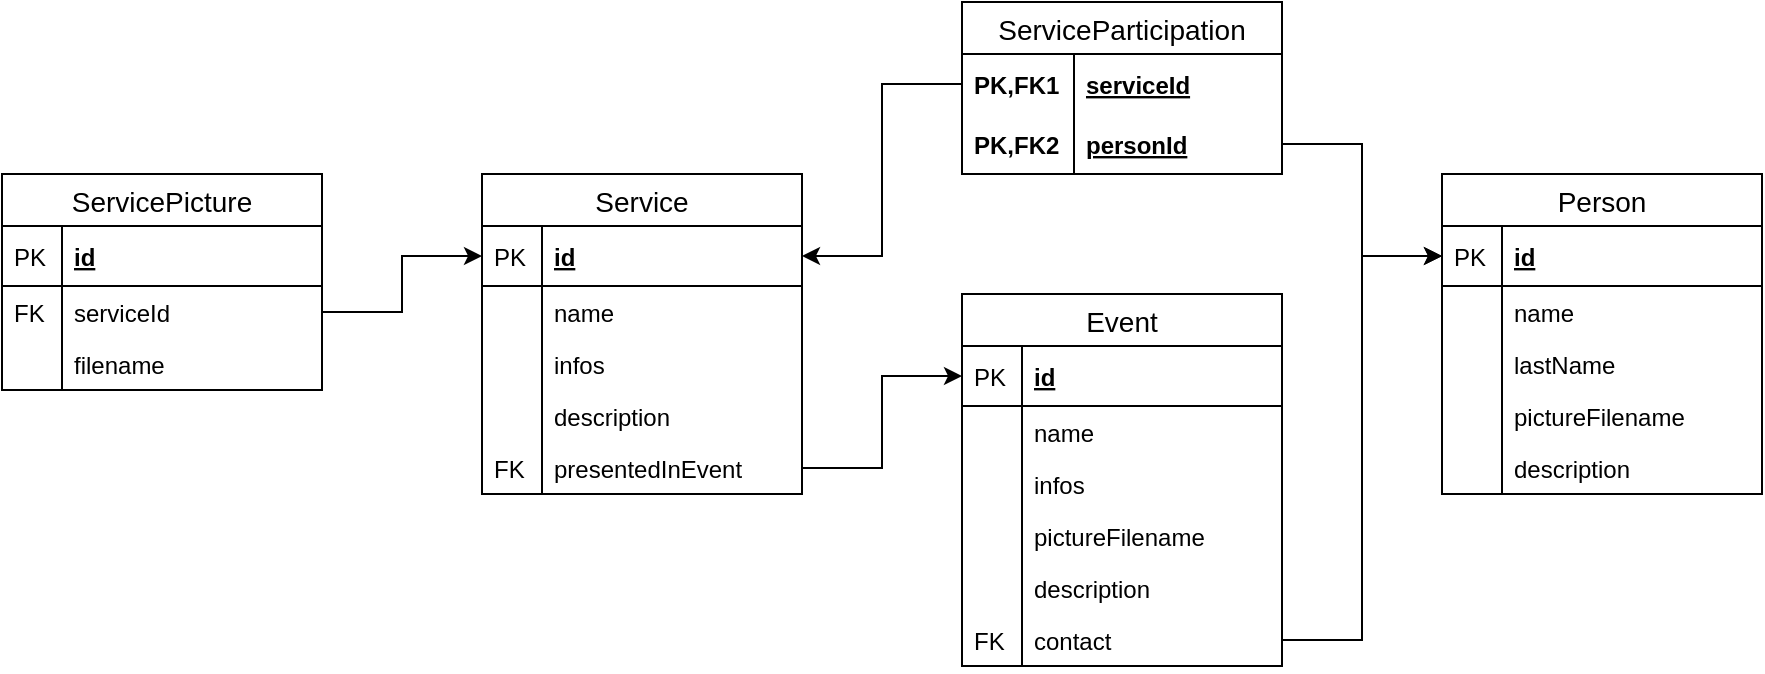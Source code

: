 <mxfile version="12.9.6" type="github">
  <diagram id="hEyKxy33xBOfwc49a35S" name="Page-1">
    <mxGraphModel dx="2506" dy="983" grid="1" gridSize="10" guides="1" tooltips="1" connect="1" arrows="1" fold="1" page="1" pageScale="1" pageWidth="827" pageHeight="1169" math="0" shadow="0">
      <root>
        <mxCell id="0" />
        <mxCell id="1" parent="0" />
        <mxCell id="F8qXASCYyBjZUGjVHtPD-25" style="edgeStyle=orthogonalEdgeStyle;rounded=0;orthogonalLoop=1;jettySize=auto;html=1;exitX=1;exitY=0.5;exitDx=0;exitDy=0;entryX=0;entryY=0.5;entryDx=0;entryDy=0;" parent="1" source="F8qXASCYyBjZUGjVHtPD-17" target="F8qXASCYyBjZUGjVHtPD-2" edge="1">
          <mxGeometry relative="1" as="geometry" />
        </mxCell>
        <mxCell id="F8qXASCYyBjZUGjVHtPD-48" style="edgeStyle=orthogonalEdgeStyle;rounded=0;orthogonalLoop=1;jettySize=auto;html=1;exitX=0;exitY=0.5;exitDx=0;exitDy=0;entryX=1;entryY=0.5;entryDx=0;entryDy=0;" parent="1" source="F8qXASCYyBjZUGjVHtPD-42" target="F8qXASCYyBjZUGjVHtPD-2" edge="1">
          <mxGeometry relative="1" as="geometry" />
        </mxCell>
        <mxCell id="F8qXASCYyBjZUGjVHtPD-1" value="Service" style="swimlane;fontStyle=0;childLayout=stackLayout;horizontal=1;startSize=26;horizontalStack=0;resizeParent=1;resizeParentMax=0;resizeLast=0;collapsible=1;marginBottom=0;align=center;fontSize=14;" parent="1" vertex="1">
          <mxGeometry x="-240" y="400" width="160" height="160" as="geometry" />
        </mxCell>
        <mxCell id="F8qXASCYyBjZUGjVHtPD-2" value="id" style="shape=partialRectangle;top=0;left=0;right=0;bottom=1;align=left;verticalAlign=middle;fillColor=none;spacingLeft=34;spacingRight=4;overflow=hidden;rotatable=0;points=[[0,0.5],[1,0.5]];portConstraint=eastwest;dropTarget=0;fontStyle=5;fontSize=12;" parent="F8qXASCYyBjZUGjVHtPD-1" vertex="1">
          <mxGeometry y="26" width="160" height="30" as="geometry" />
        </mxCell>
        <mxCell id="F8qXASCYyBjZUGjVHtPD-3" value="PK" style="shape=partialRectangle;top=0;left=0;bottom=0;fillColor=none;align=left;verticalAlign=middle;spacingLeft=4;spacingRight=4;overflow=hidden;rotatable=0;points=[];portConstraint=eastwest;part=1;fontSize=12;" parent="F8qXASCYyBjZUGjVHtPD-2" vertex="1" connectable="0">
          <mxGeometry width="30" height="30" as="geometry" />
        </mxCell>
        <mxCell id="F8qXASCYyBjZUGjVHtPD-4" value="name" style="shape=partialRectangle;top=0;left=0;right=0;bottom=0;align=left;verticalAlign=top;fillColor=none;spacingLeft=34;spacingRight=4;overflow=hidden;rotatable=0;points=[[0,0.5],[1,0.5]];portConstraint=eastwest;dropTarget=0;fontSize=12;" parent="F8qXASCYyBjZUGjVHtPD-1" vertex="1">
          <mxGeometry y="56" width="160" height="26" as="geometry" />
        </mxCell>
        <mxCell id="F8qXASCYyBjZUGjVHtPD-5" value="" style="shape=partialRectangle;top=0;left=0;bottom=0;fillColor=none;align=left;verticalAlign=top;spacingLeft=4;spacingRight=4;overflow=hidden;rotatable=0;points=[];portConstraint=eastwest;part=1;fontSize=12;" parent="F8qXASCYyBjZUGjVHtPD-4" vertex="1" connectable="0">
          <mxGeometry width="30" height="26" as="geometry" />
        </mxCell>
        <mxCell id="F8qXASCYyBjZUGjVHtPD-6" value="infos" style="shape=partialRectangle;top=0;left=0;right=0;bottom=0;align=left;verticalAlign=top;fillColor=none;spacingLeft=34;spacingRight=4;overflow=hidden;rotatable=0;points=[[0,0.5],[1,0.5]];portConstraint=eastwest;dropTarget=0;fontSize=12;" parent="F8qXASCYyBjZUGjVHtPD-1" vertex="1">
          <mxGeometry y="82" width="160" height="26" as="geometry" />
        </mxCell>
        <mxCell id="F8qXASCYyBjZUGjVHtPD-7" value="" style="shape=partialRectangle;top=0;left=0;bottom=0;fillColor=none;align=left;verticalAlign=top;spacingLeft=4;spacingRight=4;overflow=hidden;rotatable=0;points=[];portConstraint=eastwest;part=1;fontSize=12;" parent="F8qXASCYyBjZUGjVHtPD-6" vertex="1" connectable="0">
          <mxGeometry width="30" height="26" as="geometry" />
        </mxCell>
        <mxCell id="roz7lpAu7tyGoxZHOuFG-14" value="description" style="shape=partialRectangle;top=0;left=0;right=0;bottom=0;align=left;verticalAlign=top;fillColor=none;spacingLeft=34;spacingRight=4;overflow=hidden;rotatable=0;points=[[0,0.5],[1,0.5]];portConstraint=eastwest;dropTarget=0;fontSize=12;" vertex="1" parent="F8qXASCYyBjZUGjVHtPD-1">
          <mxGeometry y="108" width="160" height="26" as="geometry" />
        </mxCell>
        <mxCell id="roz7lpAu7tyGoxZHOuFG-15" value="" style="shape=partialRectangle;top=0;left=0;bottom=0;fillColor=none;align=left;verticalAlign=top;spacingLeft=4;spacingRight=4;overflow=hidden;rotatable=0;points=[];portConstraint=eastwest;part=1;fontSize=12;" vertex="1" connectable="0" parent="roz7lpAu7tyGoxZHOuFG-14">
          <mxGeometry width="30" height="26" as="geometry" />
        </mxCell>
        <mxCell id="F8qXASCYyBjZUGjVHtPD-12" value="presentedInEvent" style="shape=partialRectangle;top=0;left=0;right=0;bottom=0;align=left;verticalAlign=top;fillColor=none;spacingLeft=34;spacingRight=4;overflow=hidden;rotatable=0;points=[[0,0.5],[1,0.5]];portConstraint=eastwest;dropTarget=0;fontSize=12;" parent="F8qXASCYyBjZUGjVHtPD-1" vertex="1">
          <mxGeometry y="134" width="160" height="26" as="geometry" />
        </mxCell>
        <mxCell id="F8qXASCYyBjZUGjVHtPD-13" value="FK" style="shape=partialRectangle;top=0;left=0;bottom=0;fillColor=none;align=left;verticalAlign=top;spacingLeft=4;spacingRight=4;overflow=hidden;rotatable=0;points=[];portConstraint=eastwest;part=1;fontSize=12;" parent="F8qXASCYyBjZUGjVHtPD-12" vertex="1" connectable="0">
          <mxGeometry width="30" height="26" as="geometry" />
        </mxCell>
        <mxCell id="F8qXASCYyBjZUGjVHtPD-14" value="ServicePicture" style="swimlane;fontStyle=0;childLayout=stackLayout;horizontal=1;startSize=26;horizontalStack=0;resizeParent=1;resizeParentMax=0;resizeLast=0;collapsible=1;marginBottom=0;align=center;fontSize=14;" parent="1" vertex="1">
          <mxGeometry x="-480" y="400" width="160" height="108" as="geometry" />
        </mxCell>
        <mxCell id="F8qXASCYyBjZUGjVHtPD-15" value="id" style="shape=partialRectangle;top=0;left=0;right=0;bottom=1;align=left;verticalAlign=middle;fillColor=none;spacingLeft=34;spacingRight=4;overflow=hidden;rotatable=0;points=[[0,0.5],[1,0.5]];portConstraint=eastwest;dropTarget=0;fontStyle=5;fontSize=12;" parent="F8qXASCYyBjZUGjVHtPD-14" vertex="1">
          <mxGeometry y="26" width="160" height="30" as="geometry" />
        </mxCell>
        <mxCell id="F8qXASCYyBjZUGjVHtPD-16" value="PK" style="shape=partialRectangle;top=0;left=0;bottom=0;fillColor=none;align=left;verticalAlign=middle;spacingLeft=4;spacingRight=4;overflow=hidden;rotatable=0;points=[];portConstraint=eastwest;part=1;fontSize=12;" parent="F8qXASCYyBjZUGjVHtPD-15" vertex="1" connectable="0">
          <mxGeometry width="30" height="30" as="geometry" />
        </mxCell>
        <mxCell id="F8qXASCYyBjZUGjVHtPD-17" value="serviceId" style="shape=partialRectangle;top=0;left=0;right=0;bottom=0;align=left;verticalAlign=top;fillColor=none;spacingLeft=34;spacingRight=4;overflow=hidden;rotatable=0;points=[[0,0.5],[1,0.5]];portConstraint=eastwest;dropTarget=0;fontSize=12;" parent="F8qXASCYyBjZUGjVHtPD-14" vertex="1">
          <mxGeometry y="56" width="160" height="26" as="geometry" />
        </mxCell>
        <mxCell id="F8qXASCYyBjZUGjVHtPD-18" value="FK" style="shape=partialRectangle;top=0;left=0;bottom=0;fillColor=none;align=left;verticalAlign=top;spacingLeft=4;spacingRight=4;overflow=hidden;rotatable=0;points=[];portConstraint=eastwest;part=1;fontSize=12;" parent="F8qXASCYyBjZUGjVHtPD-17" vertex="1" connectable="0">
          <mxGeometry width="30" height="26" as="geometry" />
        </mxCell>
        <mxCell id="F8qXASCYyBjZUGjVHtPD-85" value="filename" style="shape=partialRectangle;top=0;left=0;right=0;bottom=0;align=left;verticalAlign=top;fillColor=none;spacingLeft=34;spacingRight=4;overflow=hidden;rotatable=0;points=[[0,0.5],[1,0.5]];portConstraint=eastwest;dropTarget=0;fontSize=12;" parent="F8qXASCYyBjZUGjVHtPD-14" vertex="1">
          <mxGeometry y="82" width="160" height="26" as="geometry" />
        </mxCell>
        <mxCell id="F8qXASCYyBjZUGjVHtPD-86" value="" style="shape=partialRectangle;top=0;left=0;bottom=0;fillColor=none;align=left;verticalAlign=top;spacingLeft=4;spacingRight=4;overflow=hidden;rotatable=0;points=[];portConstraint=eastwest;part=1;fontSize=12;" parent="F8qXASCYyBjZUGjVHtPD-85" vertex="1" connectable="0">
          <mxGeometry width="30" height="26" as="geometry" />
        </mxCell>
        <mxCell id="F8qXASCYyBjZUGjVHtPD-49" value="Person" style="swimlane;fontStyle=0;childLayout=stackLayout;horizontal=1;startSize=26;horizontalStack=0;resizeParent=1;resizeParentMax=0;resizeLast=0;collapsible=1;marginBottom=0;align=center;fontSize=14;" parent="1" vertex="1">
          <mxGeometry x="240" y="400" width="160" height="160" as="geometry" />
        </mxCell>
        <mxCell id="F8qXASCYyBjZUGjVHtPD-50" value="id" style="shape=partialRectangle;top=0;left=0;right=0;bottom=1;align=left;verticalAlign=middle;fillColor=none;spacingLeft=34;spacingRight=4;overflow=hidden;rotatable=0;points=[[0,0.5],[1,0.5]];portConstraint=eastwest;dropTarget=0;fontStyle=5;fontSize=12;" parent="F8qXASCYyBjZUGjVHtPD-49" vertex="1">
          <mxGeometry y="26" width="160" height="30" as="geometry" />
        </mxCell>
        <mxCell id="F8qXASCYyBjZUGjVHtPD-51" value="PK" style="shape=partialRectangle;top=0;left=0;bottom=0;fillColor=none;align=left;verticalAlign=middle;spacingLeft=4;spacingRight=4;overflow=hidden;rotatable=0;points=[];portConstraint=eastwest;part=1;fontSize=12;" parent="F8qXASCYyBjZUGjVHtPD-50" vertex="1" connectable="0">
          <mxGeometry width="30" height="30" as="geometry" />
        </mxCell>
        <mxCell id="F8qXASCYyBjZUGjVHtPD-52" value="name" style="shape=partialRectangle;top=0;left=0;right=0;bottom=0;align=left;verticalAlign=top;fillColor=none;spacingLeft=34;spacingRight=4;overflow=hidden;rotatable=0;points=[[0,0.5],[1,0.5]];portConstraint=eastwest;dropTarget=0;fontSize=12;" parent="F8qXASCYyBjZUGjVHtPD-49" vertex="1">
          <mxGeometry y="56" width="160" height="26" as="geometry" />
        </mxCell>
        <mxCell id="F8qXASCYyBjZUGjVHtPD-53" value="" style="shape=partialRectangle;top=0;left=0;bottom=0;fillColor=none;align=left;verticalAlign=top;spacingLeft=4;spacingRight=4;overflow=hidden;rotatable=0;points=[];portConstraint=eastwest;part=1;fontSize=12;" parent="F8qXASCYyBjZUGjVHtPD-52" vertex="1" connectable="0">
          <mxGeometry width="30" height="26" as="geometry" />
        </mxCell>
        <mxCell id="F8qXASCYyBjZUGjVHtPD-54" value="lastName" style="shape=partialRectangle;top=0;left=0;right=0;bottom=0;align=left;verticalAlign=top;fillColor=none;spacingLeft=34;spacingRight=4;overflow=hidden;rotatable=0;points=[[0,0.5],[1,0.5]];portConstraint=eastwest;dropTarget=0;fontSize=12;" parent="F8qXASCYyBjZUGjVHtPD-49" vertex="1">
          <mxGeometry y="82" width="160" height="26" as="geometry" />
        </mxCell>
        <mxCell id="F8qXASCYyBjZUGjVHtPD-55" value="" style="shape=partialRectangle;top=0;left=0;bottom=0;fillColor=none;align=left;verticalAlign=top;spacingLeft=4;spacingRight=4;overflow=hidden;rotatable=0;points=[];portConstraint=eastwest;part=1;fontSize=12;" parent="F8qXASCYyBjZUGjVHtPD-54" vertex="1" connectable="0">
          <mxGeometry width="30" height="26" as="geometry" />
        </mxCell>
        <mxCell id="F8qXASCYyBjZUGjVHtPD-56" value="pictureFilename" style="shape=partialRectangle;top=0;left=0;right=0;bottom=0;align=left;verticalAlign=top;fillColor=none;spacingLeft=34;spacingRight=4;overflow=hidden;rotatable=0;points=[[0,0.5],[1,0.5]];portConstraint=eastwest;dropTarget=0;fontSize=12;" parent="F8qXASCYyBjZUGjVHtPD-49" vertex="1">
          <mxGeometry y="108" width="160" height="26" as="geometry" />
        </mxCell>
        <mxCell id="F8qXASCYyBjZUGjVHtPD-57" value="" style="shape=partialRectangle;top=0;left=0;bottom=0;fillColor=none;align=left;verticalAlign=top;spacingLeft=4;spacingRight=4;overflow=hidden;rotatable=0;points=[];portConstraint=eastwest;part=1;fontSize=12;" parent="F8qXASCYyBjZUGjVHtPD-56" vertex="1" connectable="0">
          <mxGeometry width="30" height="26" as="geometry" />
        </mxCell>
        <mxCell id="F8qXASCYyBjZUGjVHtPD-89" value="description" style="shape=partialRectangle;top=0;left=0;right=0;bottom=0;align=left;verticalAlign=top;fillColor=none;spacingLeft=34;spacingRight=4;overflow=hidden;rotatable=0;points=[[0,0.5],[1,0.5]];portConstraint=eastwest;dropTarget=0;fontSize=12;" parent="F8qXASCYyBjZUGjVHtPD-49" vertex="1">
          <mxGeometry y="134" width="160" height="26" as="geometry" />
        </mxCell>
        <mxCell id="F8qXASCYyBjZUGjVHtPD-90" value="" style="shape=partialRectangle;top=0;left=0;bottom=0;fillColor=none;align=left;verticalAlign=top;spacingLeft=4;spacingRight=4;overflow=hidden;rotatable=0;points=[];portConstraint=eastwest;part=1;fontSize=12;" parent="F8qXASCYyBjZUGjVHtPD-89" vertex="1" connectable="0">
          <mxGeometry width="30" height="26" as="geometry" />
        </mxCell>
        <mxCell id="F8qXASCYyBjZUGjVHtPD-91" style="edgeStyle=orthogonalEdgeStyle;rounded=0;orthogonalLoop=1;jettySize=auto;html=1;exitX=1;exitY=0.5;exitDx=0;exitDy=0;" parent="1" source="F8qXASCYyBjZUGjVHtPD-44" target="F8qXASCYyBjZUGjVHtPD-50" edge="1">
          <mxGeometry relative="1" as="geometry" />
        </mxCell>
        <mxCell id="roz7lpAu7tyGoxZHOuFG-16" style="edgeStyle=orthogonalEdgeStyle;rounded=0;orthogonalLoop=1;jettySize=auto;html=1;exitX=1;exitY=0.5;exitDx=0;exitDy=0;entryX=0;entryY=0.5;entryDx=0;entryDy=0;" edge="1" parent="1" source="F8qXASCYyBjZUGjVHtPD-12" target="roz7lpAu7tyGoxZHOuFG-2">
          <mxGeometry relative="1" as="geometry" />
        </mxCell>
        <mxCell id="roz7lpAu7tyGoxZHOuFG-19" style="edgeStyle=orthogonalEdgeStyle;rounded=0;orthogonalLoop=1;jettySize=auto;html=1;exitX=1;exitY=0.5;exitDx=0;exitDy=0;entryX=0;entryY=0.5;entryDx=0;entryDy=0;" edge="1" parent="1" source="roz7lpAu7tyGoxZHOuFG-8" target="F8qXASCYyBjZUGjVHtPD-50">
          <mxGeometry relative="1" as="geometry">
            <Array as="points">
              <mxPoint x="200" y="633" />
              <mxPoint x="200" y="441" />
            </Array>
          </mxGeometry>
        </mxCell>
        <mxCell id="F8qXASCYyBjZUGjVHtPD-41" value="ServiceParticipation" style="swimlane;fontStyle=0;childLayout=stackLayout;horizontal=1;startSize=26;horizontalStack=0;resizeParent=1;resizeParentMax=0;resizeLast=0;collapsible=1;marginBottom=0;align=center;fontSize=14;" parent="1" vertex="1">
          <mxGeometry y="314" width="160" height="86" as="geometry" />
        </mxCell>
        <mxCell id="F8qXASCYyBjZUGjVHtPD-42" value="serviceId" style="shape=partialRectangle;top=0;left=0;right=0;bottom=0;align=left;verticalAlign=middle;fillColor=none;spacingLeft=60;spacingRight=4;overflow=hidden;rotatable=0;points=[[0,0.5],[1,0.5]];portConstraint=eastwest;dropTarget=0;fontStyle=5;fontSize=12;" parent="F8qXASCYyBjZUGjVHtPD-41" vertex="1">
          <mxGeometry y="26" width="160" height="30" as="geometry" />
        </mxCell>
        <mxCell id="F8qXASCYyBjZUGjVHtPD-43" value="PK,FK1" style="shape=partialRectangle;fontStyle=1;top=0;left=0;bottom=0;fillColor=none;align=left;verticalAlign=middle;spacingLeft=4;spacingRight=4;overflow=hidden;rotatable=0;points=[];portConstraint=eastwest;part=1;fontSize=12;" parent="F8qXASCYyBjZUGjVHtPD-42" vertex="1" connectable="0">
          <mxGeometry width="56" height="30" as="geometry" />
        </mxCell>
        <mxCell id="F8qXASCYyBjZUGjVHtPD-44" value="personId" style="shape=partialRectangle;top=0;left=0;right=0;bottom=1;align=left;verticalAlign=middle;fillColor=none;spacingLeft=60;spacingRight=4;overflow=hidden;rotatable=0;points=[[0,0.5],[1,0.5]];portConstraint=eastwest;dropTarget=0;fontStyle=5;fontSize=12;" parent="F8qXASCYyBjZUGjVHtPD-41" vertex="1">
          <mxGeometry y="56" width="160" height="30" as="geometry" />
        </mxCell>
        <mxCell id="F8qXASCYyBjZUGjVHtPD-45" value="PK,FK2" style="shape=partialRectangle;fontStyle=1;top=0;left=0;bottom=0;fillColor=none;align=left;verticalAlign=middle;spacingLeft=4;spacingRight=4;overflow=hidden;rotatable=0;points=[];portConstraint=eastwest;part=1;fontSize=12;" parent="F8qXASCYyBjZUGjVHtPD-44" vertex="1" connectable="0">
          <mxGeometry width="56" height="30" as="geometry" />
        </mxCell>
        <mxCell id="roz7lpAu7tyGoxZHOuFG-1" value="Event" style="swimlane;fontStyle=0;childLayout=stackLayout;horizontal=1;startSize=26;horizontalStack=0;resizeParent=1;resizeParentMax=0;resizeLast=0;collapsible=1;marginBottom=0;align=center;fontSize=14;" vertex="1" parent="1">
          <mxGeometry y="460" width="160" height="186" as="geometry" />
        </mxCell>
        <mxCell id="roz7lpAu7tyGoxZHOuFG-2" value="id" style="shape=partialRectangle;top=0;left=0;right=0;bottom=1;align=left;verticalAlign=middle;fillColor=none;spacingLeft=34;spacingRight=4;overflow=hidden;rotatable=0;points=[[0,0.5],[1,0.5]];portConstraint=eastwest;dropTarget=0;fontStyle=5;fontSize=12;" vertex="1" parent="roz7lpAu7tyGoxZHOuFG-1">
          <mxGeometry y="26" width="160" height="30" as="geometry" />
        </mxCell>
        <mxCell id="roz7lpAu7tyGoxZHOuFG-3" value="PK" style="shape=partialRectangle;top=0;left=0;bottom=0;fillColor=none;align=left;verticalAlign=middle;spacingLeft=4;spacingRight=4;overflow=hidden;rotatable=0;points=[];portConstraint=eastwest;part=1;fontSize=12;" vertex="1" connectable="0" parent="roz7lpAu7tyGoxZHOuFG-2">
          <mxGeometry width="30" height="30" as="geometry" />
        </mxCell>
        <mxCell id="roz7lpAu7tyGoxZHOuFG-4" value="name" style="shape=partialRectangle;top=0;left=0;right=0;bottom=0;align=left;verticalAlign=top;fillColor=none;spacingLeft=34;spacingRight=4;overflow=hidden;rotatable=0;points=[[0,0.5],[1,0.5]];portConstraint=eastwest;dropTarget=0;fontSize=12;" vertex="1" parent="roz7lpAu7tyGoxZHOuFG-1">
          <mxGeometry y="56" width="160" height="26" as="geometry" />
        </mxCell>
        <mxCell id="roz7lpAu7tyGoxZHOuFG-5" value="" style="shape=partialRectangle;top=0;left=0;bottom=0;fillColor=none;align=left;verticalAlign=top;spacingLeft=4;spacingRight=4;overflow=hidden;rotatable=0;points=[];portConstraint=eastwest;part=1;fontSize=12;" vertex="1" connectable="0" parent="roz7lpAu7tyGoxZHOuFG-4">
          <mxGeometry width="30" height="26" as="geometry" />
        </mxCell>
        <mxCell id="roz7lpAu7tyGoxZHOuFG-6" value="infos" style="shape=partialRectangle;top=0;left=0;right=0;bottom=0;align=left;verticalAlign=top;fillColor=none;spacingLeft=34;spacingRight=4;overflow=hidden;rotatable=0;points=[[0,0.5],[1,0.5]];portConstraint=eastwest;dropTarget=0;fontSize=12;" vertex="1" parent="roz7lpAu7tyGoxZHOuFG-1">
          <mxGeometry y="82" width="160" height="26" as="geometry" />
        </mxCell>
        <mxCell id="roz7lpAu7tyGoxZHOuFG-7" value="" style="shape=partialRectangle;top=0;left=0;bottom=0;fillColor=none;align=left;verticalAlign=top;spacingLeft=4;spacingRight=4;overflow=hidden;rotatable=0;points=[];portConstraint=eastwest;part=1;fontSize=12;" vertex="1" connectable="0" parent="roz7lpAu7tyGoxZHOuFG-6">
          <mxGeometry width="30" height="26" as="geometry" />
        </mxCell>
        <mxCell id="roz7lpAu7tyGoxZHOuFG-12" value="pictureFilename" style="shape=partialRectangle;top=0;left=0;right=0;bottom=0;align=left;verticalAlign=top;fillColor=none;spacingLeft=34;spacingRight=4;overflow=hidden;rotatable=0;points=[[0,0.5],[1,0.5]];portConstraint=eastwest;dropTarget=0;fontSize=12;" vertex="1" parent="roz7lpAu7tyGoxZHOuFG-1">
          <mxGeometry y="108" width="160" height="26" as="geometry" />
        </mxCell>
        <mxCell id="roz7lpAu7tyGoxZHOuFG-13" value="" style="shape=partialRectangle;top=0;left=0;bottom=0;fillColor=none;align=left;verticalAlign=top;spacingLeft=4;spacingRight=4;overflow=hidden;rotatable=0;points=[];portConstraint=eastwest;part=1;fontSize=12;" vertex="1" connectable="0" parent="roz7lpAu7tyGoxZHOuFG-12">
          <mxGeometry width="30" height="26" as="geometry" />
        </mxCell>
        <mxCell id="roz7lpAu7tyGoxZHOuFG-17" value="description" style="shape=partialRectangle;top=0;left=0;right=0;bottom=0;align=left;verticalAlign=top;fillColor=none;spacingLeft=34;spacingRight=4;overflow=hidden;rotatable=0;points=[[0,0.5],[1,0.5]];portConstraint=eastwest;dropTarget=0;fontSize=12;" vertex="1" parent="roz7lpAu7tyGoxZHOuFG-1">
          <mxGeometry y="134" width="160" height="26" as="geometry" />
        </mxCell>
        <mxCell id="roz7lpAu7tyGoxZHOuFG-18" value="" style="shape=partialRectangle;top=0;left=0;bottom=0;fillColor=none;align=left;verticalAlign=top;spacingLeft=4;spacingRight=4;overflow=hidden;rotatable=0;points=[];portConstraint=eastwest;part=1;fontSize=12;" vertex="1" connectable="0" parent="roz7lpAu7tyGoxZHOuFG-17">
          <mxGeometry width="30" height="26" as="geometry" />
        </mxCell>
        <mxCell id="roz7lpAu7tyGoxZHOuFG-8" value="contact" style="shape=partialRectangle;top=0;left=0;right=0;bottom=0;align=left;verticalAlign=top;fillColor=none;spacingLeft=34;spacingRight=4;overflow=hidden;rotatable=0;points=[[0,0.5],[1,0.5]];portConstraint=eastwest;dropTarget=0;fontSize=12;" vertex="1" parent="roz7lpAu7tyGoxZHOuFG-1">
          <mxGeometry y="160" width="160" height="26" as="geometry" />
        </mxCell>
        <mxCell id="roz7lpAu7tyGoxZHOuFG-9" value="FK" style="shape=partialRectangle;top=0;left=0;bottom=0;fillColor=none;align=left;verticalAlign=top;spacingLeft=4;spacingRight=4;overflow=hidden;rotatable=0;points=[];portConstraint=eastwest;part=1;fontSize=12;" vertex="1" connectable="0" parent="roz7lpAu7tyGoxZHOuFG-8">
          <mxGeometry width="30" height="26" as="geometry" />
        </mxCell>
      </root>
    </mxGraphModel>
  </diagram>
</mxfile>
